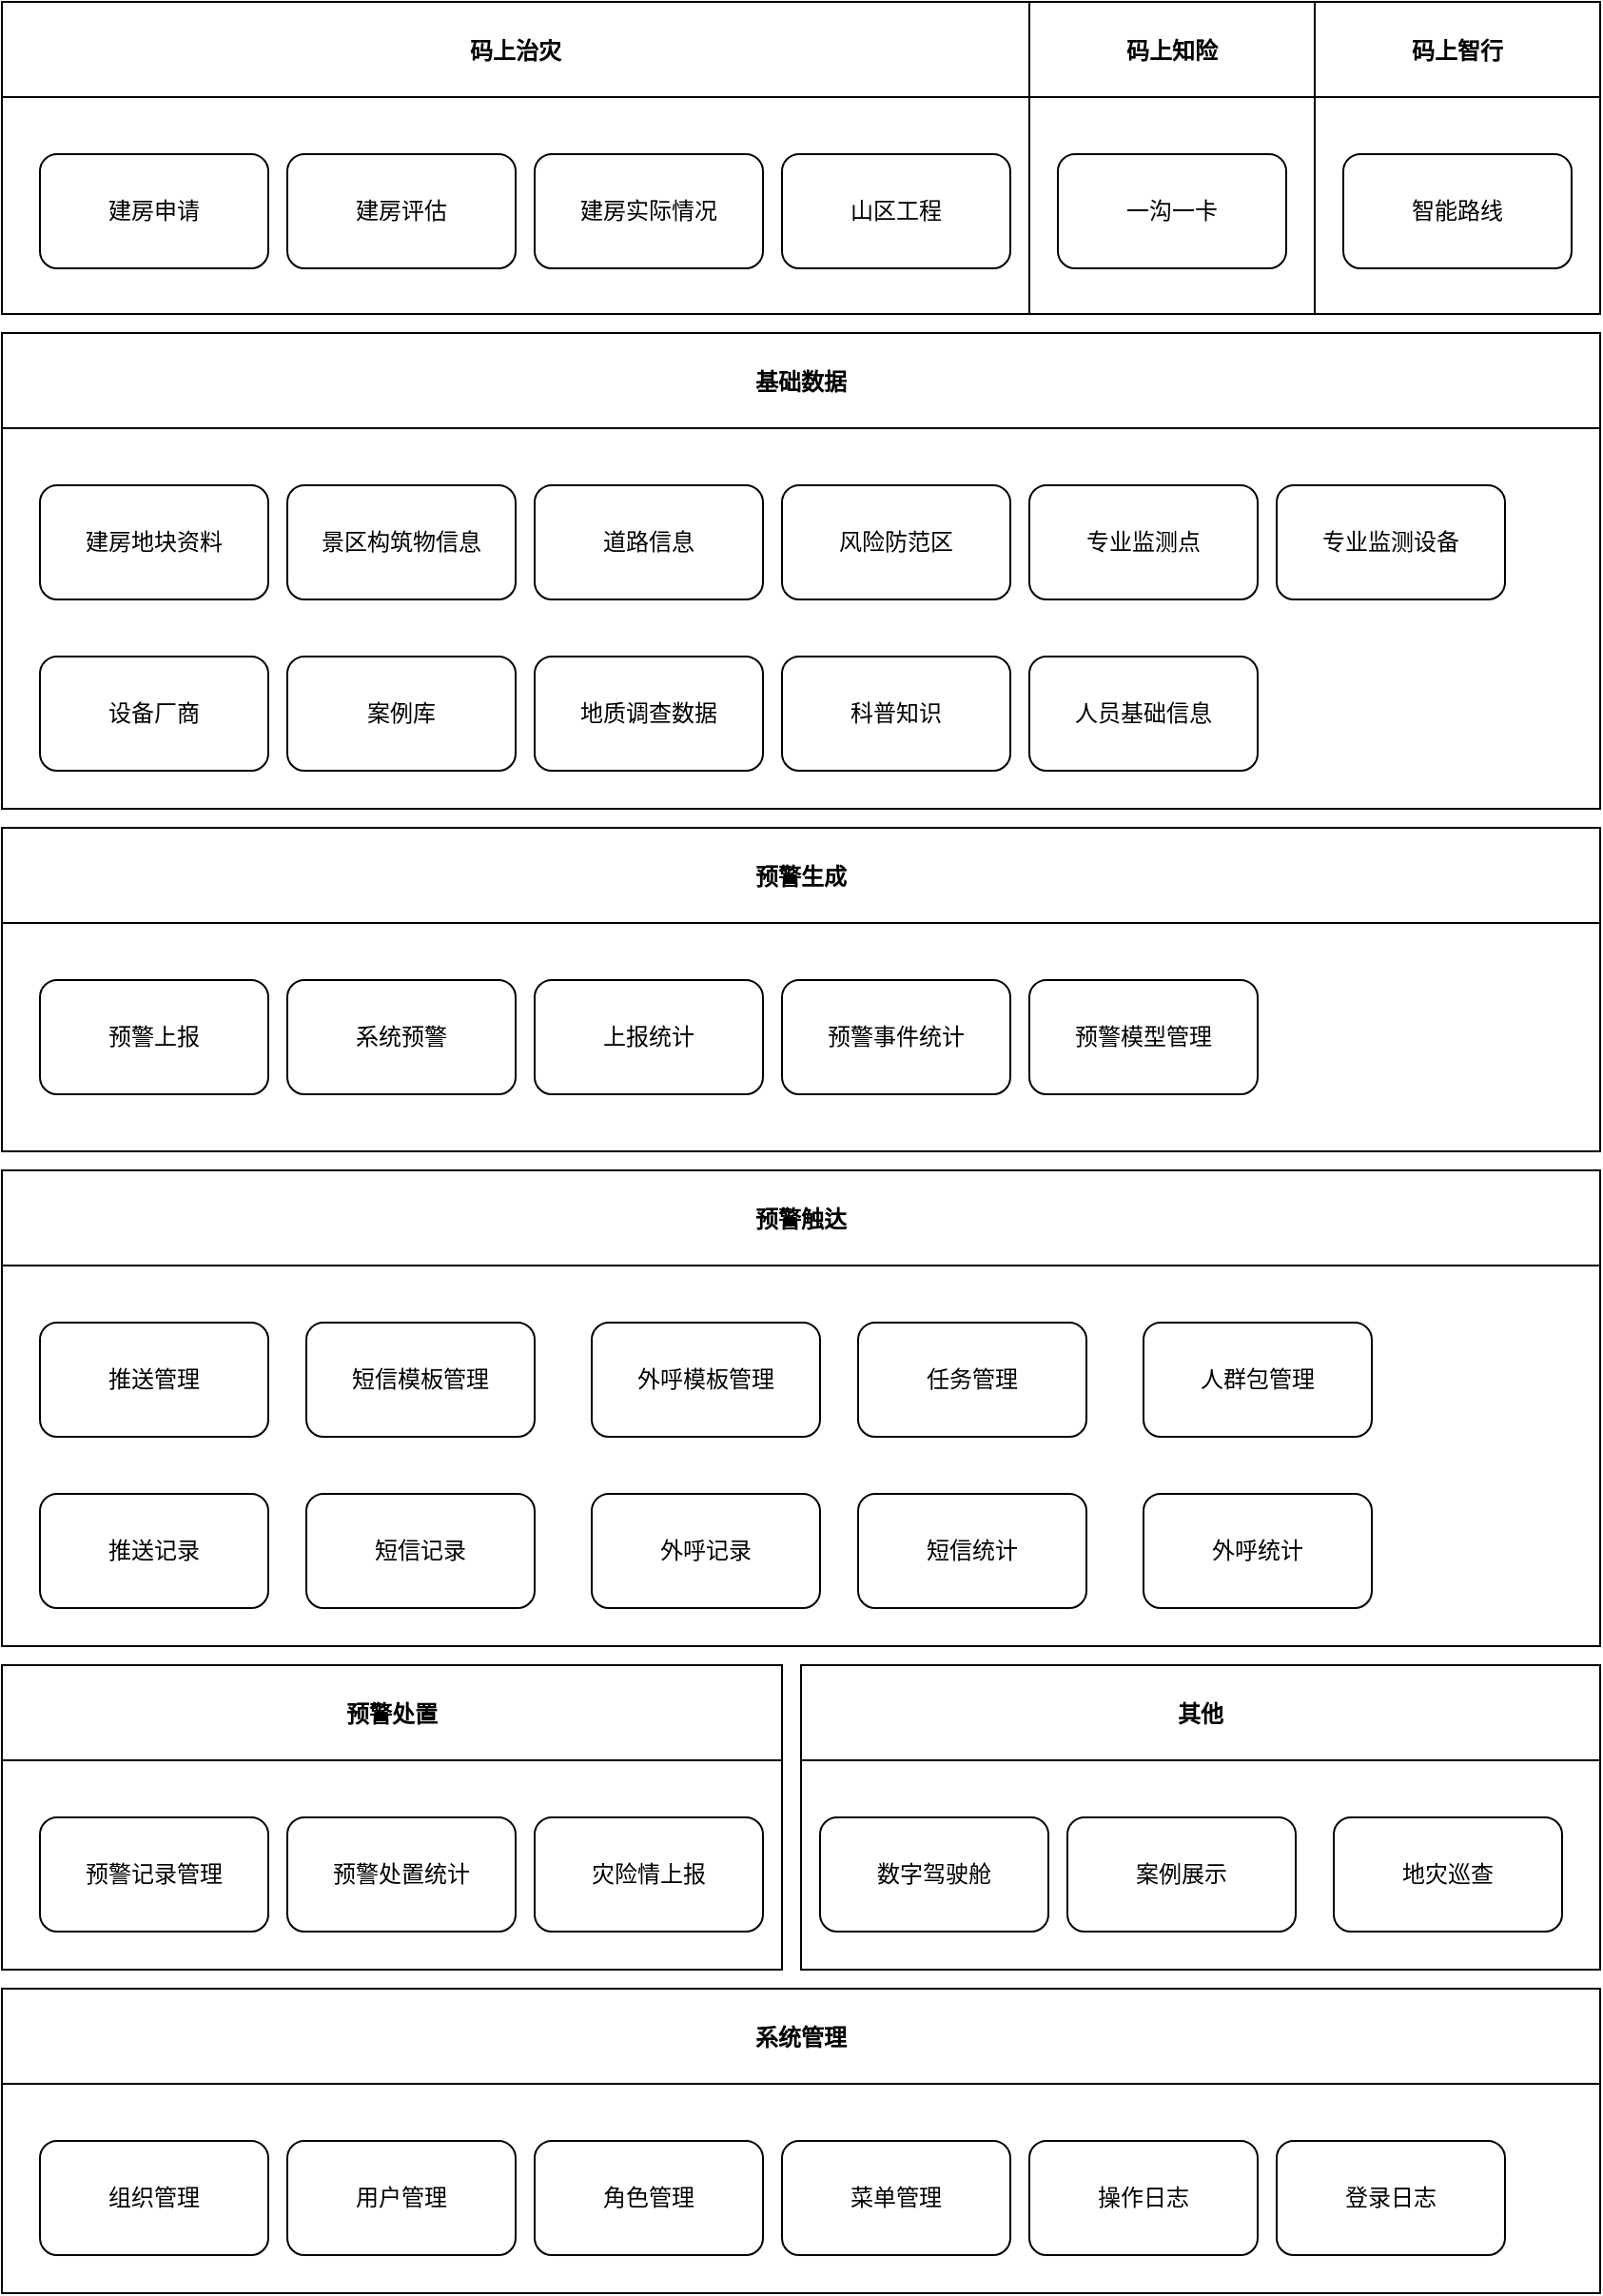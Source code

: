 <mxfile version="15.6.5" type="github">
  <diagram id="kn4RItxIjhbV55qoLQgQ" name="Page-1">
    <mxGraphModel dx="2249" dy="1963" grid="1" gridSize="10" guides="1" tooltips="1" connect="1" arrows="1" fold="1" page="1" pageScale="1" pageWidth="827" pageHeight="1169" math="0" shadow="0">
      <root>
        <mxCell id="0" />
        <mxCell id="1" parent="0" />
        <mxCell id="KBvXtt3DKamvC6KUMFuS-26" value="码上知险" style="swimlane;fontColor=default;strokeColor=default;fillColor=default;startSize=50;" vertex="1" parent="1">
          <mxGeometry x="360" y="-584" width="150" height="164" as="geometry" />
        </mxCell>
        <mxCell id="KBvXtt3DKamvC6KUMFuS-29" value="&lt;span&gt;一沟一卡&lt;/span&gt;" style="whiteSpace=wrap;html=1;rounded=1;labelBackgroundColor=default;fillColor=default;strokeColor=default;fontColor=default;" vertex="1" parent="KBvXtt3DKamvC6KUMFuS-26">
          <mxGeometry x="15" y="80" width="120" height="60" as="geometry" />
        </mxCell>
        <mxCell id="KBvXtt3DKamvC6KUMFuS-31" value="基础数据" style="swimlane;fontColor=default;strokeColor=default;fillColor=default;startSize=50;" vertex="1" parent="1">
          <mxGeometry x="-180" y="-410" width="840" height="250" as="geometry" />
        </mxCell>
        <mxCell id="KBvXtt3DKamvC6KUMFuS-49" value="风险防范区" style="rounded=1;whiteSpace=wrap;html=1;labelBackgroundColor=default;fontColor=default;strokeColor=default;fillColor=default;" vertex="1" parent="KBvXtt3DKamvC6KUMFuS-31">
          <mxGeometry x="410" y="80" width="120" height="60" as="geometry" />
        </mxCell>
        <mxCell id="KBvXtt3DKamvC6KUMFuS-50" value="专业监测点" style="rounded=1;whiteSpace=wrap;html=1;labelBackgroundColor=default;fontColor=default;strokeColor=default;fillColor=default;" vertex="1" parent="KBvXtt3DKamvC6KUMFuS-31">
          <mxGeometry x="540" y="80" width="120" height="60" as="geometry" />
        </mxCell>
        <mxCell id="KBvXtt3DKamvC6KUMFuS-51" value="专业监测设备" style="rounded=1;whiteSpace=wrap;html=1;labelBackgroundColor=default;fontColor=default;strokeColor=default;fillColor=default;" vertex="1" parent="KBvXtt3DKamvC6KUMFuS-31">
          <mxGeometry x="670" y="80" width="120" height="60" as="geometry" />
        </mxCell>
        <mxCell id="KBvXtt3DKamvC6KUMFuS-52" value="设备厂商" style="rounded=1;whiteSpace=wrap;html=1;labelBackgroundColor=default;fontColor=default;strokeColor=default;fillColor=default;" vertex="1" parent="KBvXtt3DKamvC6KUMFuS-31">
          <mxGeometry x="20" y="170" width="120" height="60" as="geometry" />
        </mxCell>
        <mxCell id="KBvXtt3DKamvC6KUMFuS-53" value="案例库" style="rounded=1;whiteSpace=wrap;html=1;labelBackgroundColor=default;fontColor=default;strokeColor=default;fillColor=default;" vertex="1" parent="KBvXtt3DKamvC6KUMFuS-31">
          <mxGeometry x="150" y="170" width="120" height="60" as="geometry" />
        </mxCell>
        <mxCell id="KBvXtt3DKamvC6KUMFuS-54" value="地质调查数据" style="rounded=1;whiteSpace=wrap;html=1;labelBackgroundColor=default;fontColor=default;strokeColor=default;fillColor=default;" vertex="1" parent="KBvXtt3DKamvC6KUMFuS-31">
          <mxGeometry x="280" y="170" width="120" height="60" as="geometry" />
        </mxCell>
        <mxCell id="KBvXtt3DKamvC6KUMFuS-55" value="科普知识" style="rounded=1;whiteSpace=wrap;html=1;labelBackgroundColor=default;fontColor=default;strokeColor=default;fillColor=default;" vertex="1" parent="KBvXtt3DKamvC6KUMFuS-31">
          <mxGeometry x="410" y="170" width="120" height="60" as="geometry" />
        </mxCell>
        <mxCell id="KBvXtt3DKamvC6KUMFuS-16" value="建房地块资料" style="whiteSpace=wrap;html=1;rounded=1;fillColor=default;strokeColor=default;fontColor=default;labelBackgroundColor=default;" vertex="1" parent="KBvXtt3DKamvC6KUMFuS-31">
          <mxGeometry x="20" y="80" width="120" height="60" as="geometry" />
        </mxCell>
        <mxCell id="KBvXtt3DKamvC6KUMFuS-114" value="景区构筑物信息" style="whiteSpace=wrap;html=1;rounded=1;fillColor=default;strokeColor=default;fontColor=default;labelBackgroundColor=default;" vertex="1" parent="KBvXtt3DKamvC6KUMFuS-31">
          <mxGeometry x="150" y="80" width="120" height="60" as="geometry" />
        </mxCell>
        <mxCell id="KBvXtt3DKamvC6KUMFuS-115" value="道路信息" style="whiteSpace=wrap;html=1;rounded=1;fillColor=default;strokeColor=default;fontColor=default;labelBackgroundColor=default;" vertex="1" parent="KBvXtt3DKamvC6KUMFuS-31">
          <mxGeometry x="280" y="80" width="120" height="60" as="geometry" />
        </mxCell>
        <mxCell id="KBvXtt3DKamvC6KUMFuS-124" value="人员基础信息" style="rounded=1;whiteSpace=wrap;html=1;labelBackgroundColor=default;fontColor=default;strokeColor=default;fillColor=default;" vertex="1" parent="KBvXtt3DKamvC6KUMFuS-31">
          <mxGeometry x="540" y="170" width="120" height="60" as="geometry" />
        </mxCell>
        <mxCell id="KBvXtt3DKamvC6KUMFuS-56" value="预警生成" style="swimlane;fontColor=default;strokeColor=default;fillColor=default;startSize=50;" vertex="1" parent="1">
          <mxGeometry x="-180" y="-150" width="840" height="170" as="geometry" />
        </mxCell>
        <mxCell id="KBvXtt3DKamvC6KUMFuS-57" value="系统预警" style="rounded=1;whiteSpace=wrap;html=1;labelBackgroundColor=default;fontColor=default;strokeColor=default;fillColor=default;" vertex="1" parent="KBvXtt3DKamvC6KUMFuS-56">
          <mxGeometry x="150" y="80" width="120" height="60" as="geometry" />
        </mxCell>
        <mxCell id="KBvXtt3DKamvC6KUMFuS-64" value="预警上报" style="rounded=1;whiteSpace=wrap;html=1;labelBackgroundColor=default;fontColor=default;strokeColor=default;fillColor=default;" vertex="1" parent="KBvXtt3DKamvC6KUMFuS-56">
          <mxGeometry x="20" y="80" width="120" height="60" as="geometry" />
        </mxCell>
        <mxCell id="KBvXtt3DKamvC6KUMFuS-68" value="上报统计" style="rounded=1;whiteSpace=wrap;html=1;labelBackgroundColor=default;fontColor=default;strokeColor=default;fillColor=default;" vertex="1" parent="KBvXtt3DKamvC6KUMFuS-56">
          <mxGeometry x="280" y="80" width="120" height="60" as="geometry" />
        </mxCell>
        <mxCell id="KBvXtt3DKamvC6KUMFuS-69" value="预警事件统计" style="rounded=1;whiteSpace=wrap;html=1;labelBackgroundColor=default;fontColor=default;strokeColor=default;fillColor=default;" vertex="1" parent="KBvXtt3DKamvC6KUMFuS-56">
          <mxGeometry x="410" y="80" width="120" height="60" as="geometry" />
        </mxCell>
        <mxCell id="KBvXtt3DKamvC6KUMFuS-70" value="预警模型管理" style="rounded=1;whiteSpace=wrap;html=1;labelBackgroundColor=default;fontColor=default;strokeColor=default;fillColor=default;" vertex="1" parent="KBvXtt3DKamvC6KUMFuS-56">
          <mxGeometry x="540" y="80" width="120" height="60" as="geometry" />
        </mxCell>
        <mxCell id="KBvXtt3DKamvC6KUMFuS-65" value="预警处置" style="swimlane;fontColor=default;strokeColor=default;fillColor=default;startSize=50;" vertex="1" parent="1">
          <mxGeometry x="-180" y="290" width="410" height="160" as="geometry" />
        </mxCell>
        <mxCell id="KBvXtt3DKamvC6KUMFuS-66" value="灾险情上报" style="rounded=1;whiteSpace=wrap;html=1;labelBackgroundColor=default;fontColor=default;strokeColor=default;fillColor=default;" vertex="1" parent="KBvXtt3DKamvC6KUMFuS-65">
          <mxGeometry x="280" y="80" width="120" height="60" as="geometry" />
        </mxCell>
        <mxCell id="KBvXtt3DKamvC6KUMFuS-72" value="预警处置统计" style="rounded=1;whiteSpace=wrap;html=1;labelBackgroundColor=default;fontColor=default;strokeColor=default;fillColor=default;" vertex="1" parent="KBvXtt3DKamvC6KUMFuS-65">
          <mxGeometry x="150" y="80" width="120" height="60" as="geometry" />
        </mxCell>
        <mxCell id="KBvXtt3DKamvC6KUMFuS-71" value="预警记录管理" style="rounded=1;whiteSpace=wrap;html=1;labelBackgroundColor=default;fontColor=default;strokeColor=default;fillColor=default;" vertex="1" parent="KBvXtt3DKamvC6KUMFuS-65">
          <mxGeometry x="20" y="80" width="120" height="60" as="geometry" />
        </mxCell>
        <mxCell id="KBvXtt3DKamvC6KUMFuS-84" value="其他" style="swimlane;fontColor=default;strokeColor=default;fillColor=default;startSize=50;" vertex="1" parent="1">
          <mxGeometry x="240" y="290" width="420" height="160" as="geometry" />
        </mxCell>
        <mxCell id="KBvXtt3DKamvC6KUMFuS-85" value="案例展示" style="rounded=1;whiteSpace=wrap;html=1;labelBackgroundColor=default;fontColor=default;strokeColor=default;fillColor=default;" vertex="1" parent="KBvXtt3DKamvC6KUMFuS-84">
          <mxGeometry x="140" y="80" width="120" height="60" as="geometry" />
        </mxCell>
        <mxCell id="KBvXtt3DKamvC6KUMFuS-86" value="数字驾驶舱" style="rounded=1;whiteSpace=wrap;html=1;labelBackgroundColor=default;fontColor=default;strokeColor=default;fillColor=default;" vertex="1" parent="KBvXtt3DKamvC6KUMFuS-84">
          <mxGeometry x="10" y="80" width="120" height="60" as="geometry" />
        </mxCell>
        <mxCell id="KBvXtt3DKamvC6KUMFuS-67" value="地灾巡查" style="rounded=1;whiteSpace=wrap;html=1;labelBackgroundColor=default;fontColor=default;strokeColor=default;fillColor=default;" vertex="1" parent="KBvXtt3DKamvC6KUMFuS-84">
          <mxGeometry x="280" y="80" width="120" height="60" as="geometry" />
        </mxCell>
        <mxCell id="KBvXtt3DKamvC6KUMFuS-96" value="系统管理" style="swimlane;fontColor=default;strokeColor=default;fillColor=default;startSize=50;" vertex="1" parent="1">
          <mxGeometry x="-180" y="460" width="840" height="160" as="geometry" />
        </mxCell>
        <mxCell id="KBvXtt3DKamvC6KUMFuS-97" value="用户管理" style="rounded=1;whiteSpace=wrap;html=1;labelBackgroundColor=default;fontColor=default;strokeColor=default;fillColor=default;" vertex="1" parent="KBvXtt3DKamvC6KUMFuS-96">
          <mxGeometry x="150" y="80" width="120" height="60" as="geometry" />
        </mxCell>
        <mxCell id="KBvXtt3DKamvC6KUMFuS-98" value="组织管理" style="rounded=1;whiteSpace=wrap;html=1;labelBackgroundColor=default;fontColor=default;strokeColor=default;fillColor=default;" vertex="1" parent="KBvXtt3DKamvC6KUMFuS-96">
          <mxGeometry x="20" y="80" width="120" height="60" as="geometry" />
        </mxCell>
        <mxCell id="KBvXtt3DKamvC6KUMFuS-99" value="角色管理" style="rounded=1;whiteSpace=wrap;html=1;labelBackgroundColor=default;fontColor=default;strokeColor=default;fillColor=default;" vertex="1" parent="KBvXtt3DKamvC6KUMFuS-96">
          <mxGeometry x="280" y="80" width="120" height="60" as="geometry" />
        </mxCell>
        <mxCell id="KBvXtt3DKamvC6KUMFuS-100" value="菜单管理" style="rounded=1;whiteSpace=wrap;html=1;labelBackgroundColor=default;fontColor=default;strokeColor=default;fillColor=default;" vertex="1" parent="KBvXtt3DKamvC6KUMFuS-96">
          <mxGeometry x="410" y="80" width="120" height="60" as="geometry" />
        </mxCell>
        <mxCell id="KBvXtt3DKamvC6KUMFuS-101" value="操作日志" style="rounded=1;whiteSpace=wrap;html=1;labelBackgroundColor=default;fontColor=default;strokeColor=default;fillColor=default;" vertex="1" parent="KBvXtt3DKamvC6KUMFuS-96">
          <mxGeometry x="540" y="80" width="120" height="60" as="geometry" />
        </mxCell>
        <mxCell id="KBvXtt3DKamvC6KUMFuS-102" value="登录日志" style="rounded=1;whiteSpace=wrap;html=1;labelBackgroundColor=default;fontColor=default;strokeColor=default;fillColor=default;" vertex="1" parent="KBvXtt3DKamvC6KUMFuS-96">
          <mxGeometry x="670" y="80" width="120" height="60" as="geometry" />
        </mxCell>
        <mxCell id="KBvXtt3DKamvC6KUMFuS-103" value="预警触达" style="swimlane;fontColor=default;strokeColor=default;fillColor=default;startSize=50;" vertex="1" parent="1">
          <mxGeometry x="-180" y="30" width="840" height="250" as="geometry" />
        </mxCell>
        <mxCell id="KBvXtt3DKamvC6KUMFuS-104" value="短信模板管理" style="rounded=1;whiteSpace=wrap;html=1;labelBackgroundColor=default;fontColor=default;strokeColor=default;fillColor=default;" vertex="1" parent="KBvXtt3DKamvC6KUMFuS-103">
          <mxGeometry x="160" y="80" width="120" height="60" as="geometry" />
        </mxCell>
        <mxCell id="KBvXtt3DKamvC6KUMFuS-105" value="推送管理" style="rounded=1;whiteSpace=wrap;html=1;labelBackgroundColor=default;fontColor=default;strokeColor=default;fillColor=default;" vertex="1" parent="KBvXtt3DKamvC6KUMFuS-103">
          <mxGeometry x="20" y="80" width="120" height="60" as="geometry" />
        </mxCell>
        <mxCell id="KBvXtt3DKamvC6KUMFuS-106" value="外呼模板管理" style="rounded=1;whiteSpace=wrap;html=1;labelBackgroundColor=default;fontColor=default;strokeColor=default;fillColor=default;" vertex="1" parent="KBvXtt3DKamvC6KUMFuS-103">
          <mxGeometry x="310" y="80" width="120" height="60" as="geometry" />
        </mxCell>
        <mxCell id="KBvXtt3DKamvC6KUMFuS-107" value="任务管理" style="rounded=1;whiteSpace=wrap;html=1;labelBackgroundColor=default;fontColor=default;strokeColor=default;fillColor=default;" vertex="1" parent="KBvXtt3DKamvC6KUMFuS-103">
          <mxGeometry x="450" y="80" width="120" height="60" as="geometry" />
        </mxCell>
        <mxCell id="KBvXtt3DKamvC6KUMFuS-108" value="人群包管理" style="rounded=1;whiteSpace=wrap;html=1;labelBackgroundColor=default;fontColor=default;strokeColor=default;fillColor=default;" vertex="1" parent="KBvXtt3DKamvC6KUMFuS-103">
          <mxGeometry x="600" y="80" width="120" height="60" as="geometry" />
        </mxCell>
        <mxCell id="KBvXtt3DKamvC6KUMFuS-109" value="短信记录" style="rounded=1;whiteSpace=wrap;html=1;labelBackgroundColor=default;fontColor=default;strokeColor=default;fillColor=default;" vertex="1" parent="KBvXtt3DKamvC6KUMFuS-103">
          <mxGeometry x="160" y="170" width="120" height="60" as="geometry" />
        </mxCell>
        <mxCell id="KBvXtt3DKamvC6KUMFuS-110" value="外呼记录" style="rounded=1;whiteSpace=wrap;html=1;labelBackgroundColor=default;fontColor=default;strokeColor=default;fillColor=default;" vertex="1" parent="KBvXtt3DKamvC6KUMFuS-103">
          <mxGeometry x="310" y="170" width="120" height="60" as="geometry" />
        </mxCell>
        <mxCell id="KBvXtt3DKamvC6KUMFuS-111" value="推送记录" style="rounded=1;whiteSpace=wrap;html=1;labelBackgroundColor=default;fontColor=default;strokeColor=default;fillColor=default;" vertex="1" parent="KBvXtt3DKamvC6KUMFuS-103">
          <mxGeometry x="20" y="170" width="120" height="60" as="geometry" />
        </mxCell>
        <mxCell id="KBvXtt3DKamvC6KUMFuS-112" value="短信统计" style="rounded=1;whiteSpace=wrap;html=1;labelBackgroundColor=default;fontColor=default;strokeColor=default;fillColor=default;" vertex="1" parent="KBvXtt3DKamvC6KUMFuS-103">
          <mxGeometry x="450" y="170" width="120" height="60" as="geometry" />
        </mxCell>
        <mxCell id="KBvXtt3DKamvC6KUMFuS-113" value="外呼统计" style="rounded=1;whiteSpace=wrap;html=1;labelBackgroundColor=default;fontColor=default;strokeColor=default;fillColor=default;" vertex="1" parent="KBvXtt3DKamvC6KUMFuS-103">
          <mxGeometry x="600" y="170" width="120" height="60" as="geometry" />
        </mxCell>
        <mxCell id="KBvXtt3DKamvC6KUMFuS-117" value="码上治灾" style="swimlane;fontColor=default;strokeColor=default;fillColor=default;startSize=50;" vertex="1" parent="1">
          <mxGeometry x="-180" y="-584" width="540" height="164" as="geometry" />
        </mxCell>
        <mxCell id="KBvXtt3DKamvC6KUMFuS-118" value="建房评估" style="whiteSpace=wrap;html=1;rounded=1;fillColor=default;strokeColor=default;fontColor=default;labelBackgroundColor=default;" vertex="1" parent="KBvXtt3DKamvC6KUMFuS-117">
          <mxGeometry x="150" y="80" width="120" height="60" as="geometry" />
        </mxCell>
        <mxCell id="KBvXtt3DKamvC6KUMFuS-119" value="建房实际情况" style="whiteSpace=wrap;html=1;rounded=1;strokeColor=default;labelBackgroundColor=default;fontColor=default;fillColor=default;" vertex="1" parent="KBvXtt3DKamvC6KUMFuS-117">
          <mxGeometry x="280" y="80" width="120" height="60" as="geometry" />
        </mxCell>
        <mxCell id="KBvXtt3DKamvC6KUMFuS-120" value="&lt;span&gt;建房申请&lt;/span&gt;" style="whiteSpace=wrap;html=1;rounded=1;labelBackgroundColor=default;fillColor=default;strokeColor=default;fontColor=default;" vertex="1" parent="KBvXtt3DKamvC6KUMFuS-117">
          <mxGeometry x="20" y="80" width="120" height="60" as="geometry" />
        </mxCell>
        <mxCell id="KBvXtt3DKamvC6KUMFuS-121" value="&lt;span&gt;山区工程&lt;/span&gt;" style="whiteSpace=wrap;html=1;rounded=1;labelBackgroundColor=default;fillColor=default;strokeColor=default;fontColor=default;" vertex="1" parent="KBvXtt3DKamvC6KUMFuS-117">
          <mxGeometry x="410" y="80" width="120" height="60" as="geometry" />
        </mxCell>
        <mxCell id="KBvXtt3DKamvC6KUMFuS-122" value="码上智行" style="swimlane;fontColor=default;strokeColor=default;fillColor=default;startSize=50;" vertex="1" parent="1">
          <mxGeometry x="510" y="-584" width="150" height="164" as="geometry" />
        </mxCell>
        <mxCell id="KBvXtt3DKamvC6KUMFuS-123" value="智能路线" style="whiteSpace=wrap;html=1;rounded=1;labelBackgroundColor=default;fillColor=default;strokeColor=default;fontColor=default;" vertex="1" parent="KBvXtt3DKamvC6KUMFuS-122">
          <mxGeometry x="15" y="80" width="120" height="60" as="geometry" />
        </mxCell>
      </root>
    </mxGraphModel>
  </diagram>
</mxfile>
